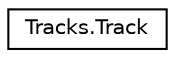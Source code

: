 digraph "Graphical Class Hierarchy"
{
  edge [fontname="Helvetica",fontsize="10",labelfontname="Helvetica",labelfontsize="10"];
  node [fontname="Helvetica",fontsize="10",shape=record];
  rankdir="LR";
  Node0 [label="Tracks.Track",height=0.2,width=0.4,color="black", fillcolor="white", style="filled",URL="$classTracks_1_1Track.html"];
}
